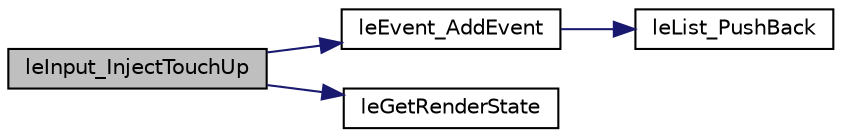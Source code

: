 digraph "leInput_InjectTouchUp"
{
 // LATEX_PDF_SIZE
  edge [fontname="Helvetica",fontsize="10",labelfontname="Helvetica",labelfontsize="10"];
  node [fontname="Helvetica",fontsize="10",shape=record];
  rankdir="LR";
  Node1 [label="leInput_InjectTouchUp",height=0.2,width=0.4,color="black", fillcolor="grey75", style="filled", fontcolor="black",tooltip=" "];
  Node1 -> Node2 [color="midnightblue",fontsize="10",style="solid",fontname="Helvetica"];
  Node2 [label="leEvent_AddEvent",height=0.2,width=0.4,color="black", fillcolor="white", style="filled",URL="$legato__event_8c.html#a107996c97fad1a489f12053b41db2fa6",tooltip=" "];
  Node2 -> Node3 [color="midnightblue",fontsize="10",style="solid",fontname="Helvetica"];
  Node3 [label="leList_PushBack",height=0.2,width=0.4,color="black", fillcolor="white", style="filled",URL="$legato__list_8c.html#aba7724f8892fd1f6fd4ee92b39e7f9ce",tooltip=" "];
  Node1 -> Node4 [color="midnightblue",fontsize="10",style="solid",fontname="Helvetica"];
  Node4 [label="leGetRenderState",height=0.2,width=0.4,color="black", fillcolor="white", style="filled",URL="$legato__renderer_8c.html#acf4d7d2f8cb00624604cdb1f8807a166",tooltip=" "];
}
